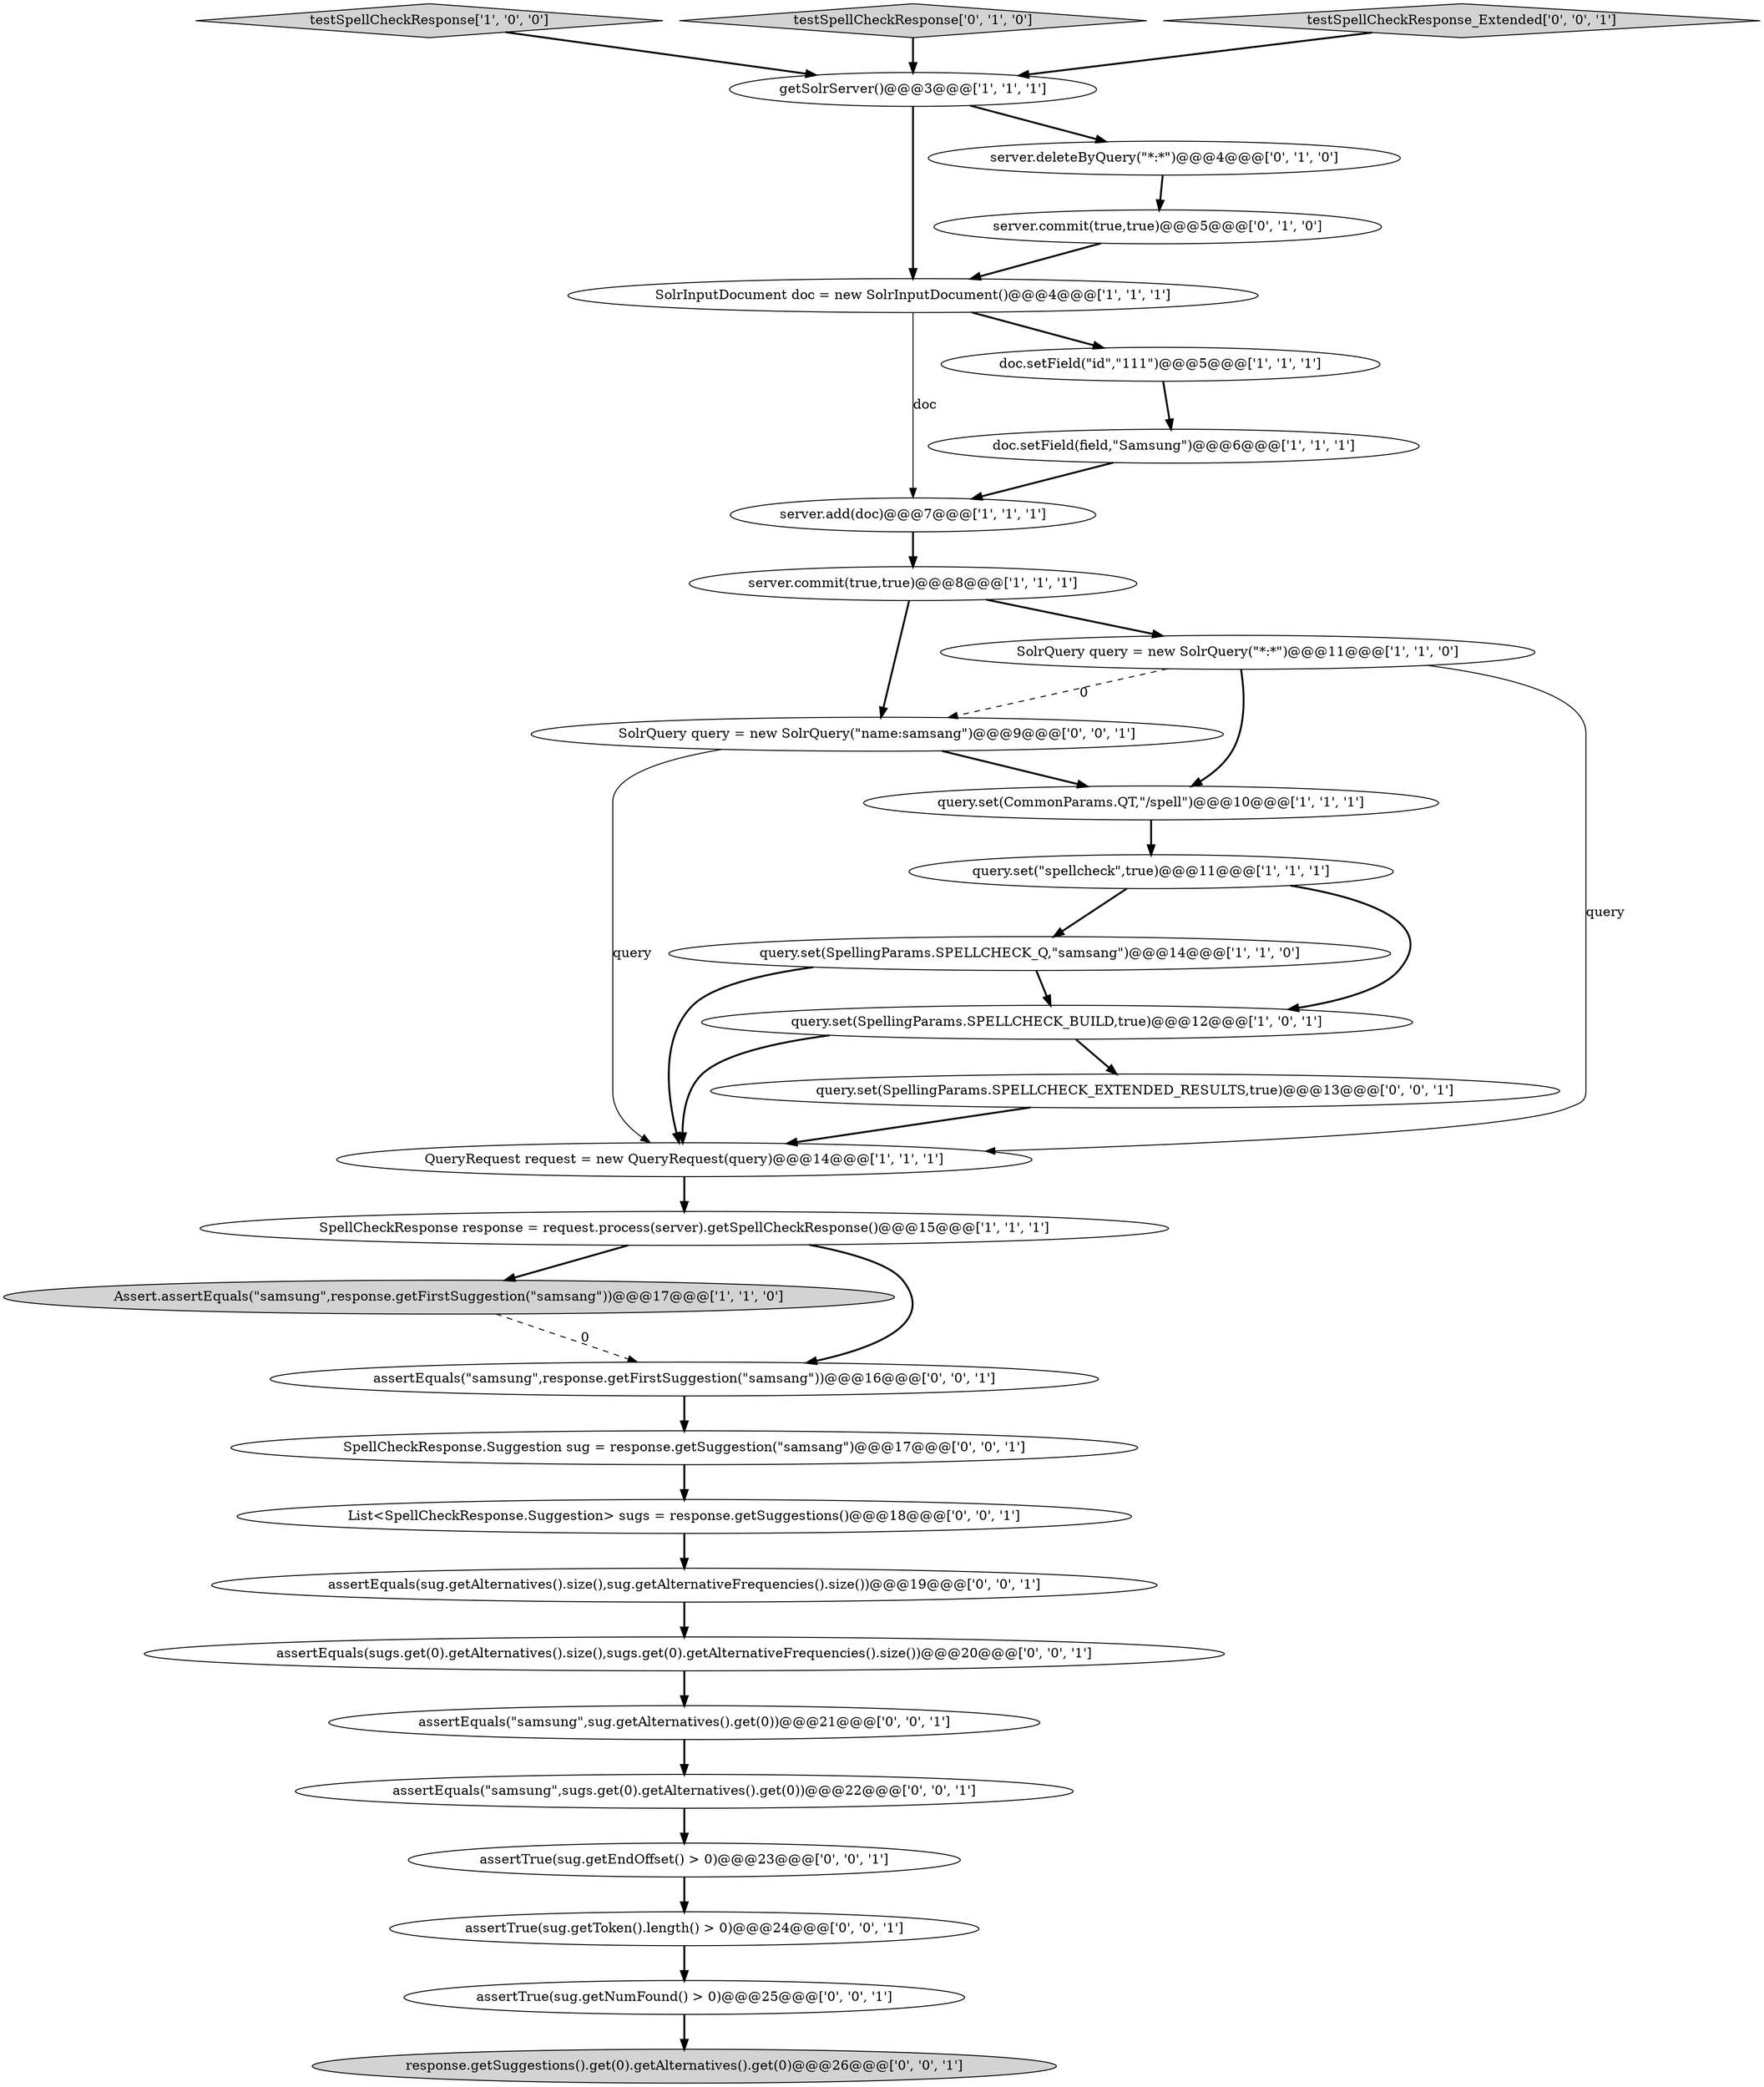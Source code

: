 digraph {
0 [style = filled, label = "server.add(doc)@@@7@@@['1', '1', '1']", fillcolor = white, shape = ellipse image = "AAA0AAABBB1BBB"];
9 [style = filled, label = "query.set(SpellingParams.SPELLCHECK_BUILD,true)@@@12@@@['1', '0', '1']", fillcolor = white, shape = ellipse image = "AAA0AAABBB1BBB"];
11 [style = filled, label = "query.set(CommonParams.QT,\"/spell\")@@@10@@@['1', '1', '1']", fillcolor = white, shape = ellipse image = "AAA0AAABBB1BBB"];
14 [style = filled, label = "QueryRequest request = new QueryRequest(query)@@@14@@@['1', '1', '1']", fillcolor = white, shape = ellipse image = "AAA0AAABBB1BBB"];
4 [style = filled, label = "Assert.assertEquals(\"samsung\",response.getFirstSuggestion(\"samsang\"))@@@17@@@['1', '1', '0']", fillcolor = lightgray, shape = ellipse image = "AAA0AAABBB1BBB"];
19 [style = filled, label = "assertEquals(\"samsung\",response.getFirstSuggestion(\"samsang\"))@@@16@@@['0', '0', '1']", fillcolor = white, shape = ellipse image = "AAA0AAABBB3BBB"];
26 [style = filled, label = "assertTrue(sug.getToken().length() > 0)@@@24@@@['0', '0', '1']", fillcolor = white, shape = ellipse image = "AAA0AAABBB3BBB"];
30 [style = filled, label = "SolrQuery query = new SolrQuery(\"name:samsang\")@@@9@@@['0', '0', '1']", fillcolor = white, shape = ellipse image = "AAA0AAABBB3BBB"];
7 [style = filled, label = "getSolrServer()@@@3@@@['1', '1', '1']", fillcolor = white, shape = ellipse image = "AAA0AAABBB1BBB"];
28 [style = filled, label = "List<SpellCheckResponse.Suggestion> sugs = response.getSuggestions()@@@18@@@['0', '0', '1']", fillcolor = white, shape = ellipse image = "AAA0AAABBB3BBB"];
27 [style = filled, label = "SpellCheckResponse.Suggestion sug = response.getSuggestion(\"samsang\")@@@17@@@['0', '0', '1']", fillcolor = white, shape = ellipse image = "AAA0AAABBB3BBB"];
29 [style = filled, label = "assertEquals(sug.getAlternatives().size(),sug.getAlternativeFrequencies().size())@@@19@@@['0', '0', '1']", fillcolor = white, shape = ellipse image = "AAA0AAABBB3BBB"];
31 [style = filled, label = "response.getSuggestions().get(0).getAlternatives().get(0)@@@26@@@['0', '0', '1']", fillcolor = lightgray, shape = ellipse image = "AAA0AAABBB3BBB"];
13 [style = filled, label = "SpellCheckResponse response = request.process(server).getSpellCheckResponse()@@@15@@@['1', '1', '1']", fillcolor = white, shape = ellipse image = "AAA0AAABBB1BBB"];
21 [style = filled, label = "assertTrue(sug.getNumFound() > 0)@@@25@@@['0', '0', '1']", fillcolor = white, shape = ellipse image = "AAA0AAABBB3BBB"];
15 [style = filled, label = "server.commit(true,true)@@@5@@@['0', '1', '0']", fillcolor = white, shape = ellipse image = "AAA1AAABBB2BBB"];
1 [style = filled, label = "SolrInputDocument doc = new SolrInputDocument()@@@4@@@['1', '1', '1']", fillcolor = white, shape = ellipse image = "AAA0AAABBB1BBB"];
24 [style = filled, label = "assertEquals(\"samsung\",sug.getAlternatives().get(0))@@@21@@@['0', '0', '1']", fillcolor = white, shape = ellipse image = "AAA0AAABBB3BBB"];
6 [style = filled, label = "testSpellCheckResponse['1', '0', '0']", fillcolor = lightgray, shape = diamond image = "AAA0AAABBB1BBB"];
3 [style = filled, label = "doc.setField(field,\"Samsung\")@@@6@@@['1', '1', '1']", fillcolor = white, shape = ellipse image = "AAA0AAABBB1BBB"];
16 [style = filled, label = "testSpellCheckResponse['0', '1', '0']", fillcolor = lightgray, shape = diamond image = "AAA0AAABBB2BBB"];
20 [style = filled, label = "assertTrue(sug.getEndOffset() > 0)@@@23@@@['0', '0', '1']", fillcolor = white, shape = ellipse image = "AAA0AAABBB3BBB"];
23 [style = filled, label = "assertEquals(\"samsung\",sugs.get(0).getAlternatives().get(0))@@@22@@@['0', '0', '1']", fillcolor = white, shape = ellipse image = "AAA0AAABBB3BBB"];
5 [style = filled, label = "query.set(\"spellcheck\",true)@@@11@@@['1', '1', '1']", fillcolor = white, shape = ellipse image = "AAA0AAABBB1BBB"];
2 [style = filled, label = "SolrQuery query = new SolrQuery(\"*:*\")@@@11@@@['1', '1', '0']", fillcolor = white, shape = ellipse image = "AAA0AAABBB1BBB"];
10 [style = filled, label = "doc.setField(\"id\",\"111\")@@@5@@@['1', '1', '1']", fillcolor = white, shape = ellipse image = "AAA0AAABBB1BBB"];
22 [style = filled, label = "query.set(SpellingParams.SPELLCHECK_EXTENDED_RESULTS,true)@@@13@@@['0', '0', '1']", fillcolor = white, shape = ellipse image = "AAA0AAABBB3BBB"];
8 [style = filled, label = "query.set(SpellingParams.SPELLCHECK_Q,\"samsang\")@@@14@@@['1', '1', '0']", fillcolor = white, shape = ellipse image = "AAA0AAABBB1BBB"];
17 [style = filled, label = "server.deleteByQuery(\"*:*\")@@@4@@@['0', '1', '0']", fillcolor = white, shape = ellipse image = "AAA1AAABBB2BBB"];
25 [style = filled, label = "assertEquals(sugs.get(0).getAlternatives().size(),sugs.get(0).getAlternativeFrequencies().size())@@@20@@@['0', '0', '1']", fillcolor = white, shape = ellipse image = "AAA0AAABBB3BBB"];
12 [style = filled, label = "server.commit(true,true)@@@8@@@['1', '1', '1']", fillcolor = white, shape = ellipse image = "AAA0AAABBB1BBB"];
18 [style = filled, label = "testSpellCheckResponse_Extended['0', '0', '1']", fillcolor = lightgray, shape = diamond image = "AAA0AAABBB3BBB"];
9->22 [style = bold, label=""];
8->14 [style = bold, label=""];
26->21 [style = bold, label=""];
5->8 [style = bold, label=""];
8->9 [style = bold, label=""];
1->10 [style = bold, label=""];
13->4 [style = bold, label=""];
15->1 [style = bold, label=""];
13->19 [style = bold, label=""];
24->23 [style = bold, label=""];
27->28 [style = bold, label=""];
2->11 [style = bold, label=""];
12->2 [style = bold, label=""];
25->24 [style = bold, label=""];
14->13 [style = bold, label=""];
30->14 [style = solid, label="query"];
30->11 [style = bold, label=""];
5->9 [style = bold, label=""];
12->30 [style = bold, label=""];
10->3 [style = bold, label=""];
29->25 [style = bold, label=""];
19->27 [style = bold, label=""];
2->14 [style = solid, label="query"];
0->12 [style = bold, label=""];
17->15 [style = bold, label=""];
22->14 [style = bold, label=""];
2->30 [style = dashed, label="0"];
23->20 [style = bold, label=""];
3->0 [style = bold, label=""];
9->14 [style = bold, label=""];
7->17 [style = bold, label=""];
16->7 [style = bold, label=""];
7->1 [style = bold, label=""];
4->19 [style = dashed, label="0"];
6->7 [style = bold, label=""];
20->26 [style = bold, label=""];
21->31 [style = bold, label=""];
1->0 [style = solid, label="doc"];
28->29 [style = bold, label=""];
11->5 [style = bold, label=""];
18->7 [style = bold, label=""];
}
